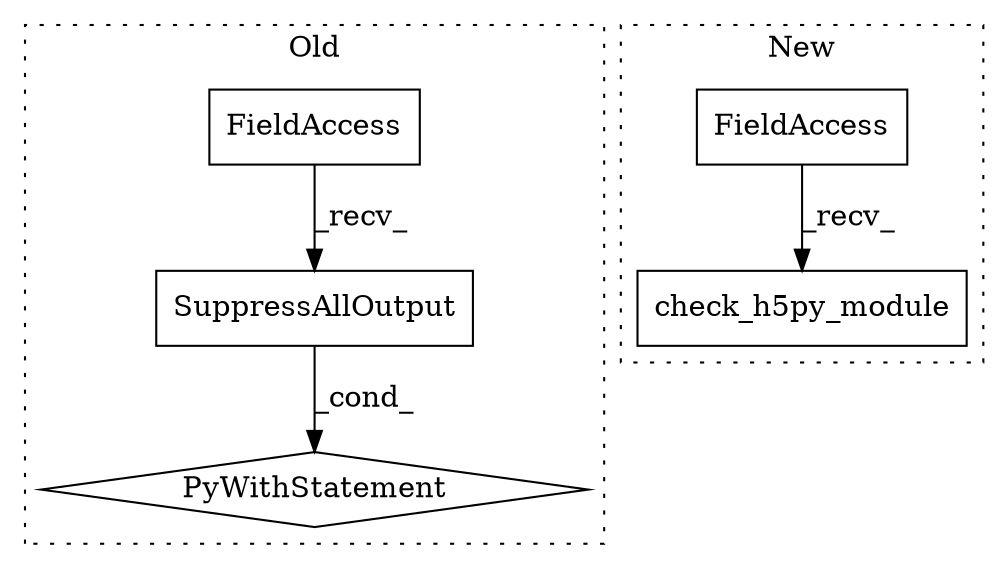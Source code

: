 digraph G {
subgraph cluster0 {
1 [label="SuppressAllOutput" a="32" s="181" l="19" shape="box"];
4 [label="FieldAccess" a="22" s="166" l="5" shape="box"];
5 [label="PyWithStatement" a="104" s="156,200" l="10,2" shape="diamond"];
label = "Old";
style="dotted";
}
subgraph cluster1 {
2 [label="check_h5py_module" a="32" s="188" l="19" shape="box"];
3 [label="FieldAccess" a="22" s="176" l="5" shape="box"];
label = "New";
style="dotted";
}
1 -> 5 [label="_cond_"];
3 -> 2 [label="_recv_"];
4 -> 1 [label="_recv_"];
}